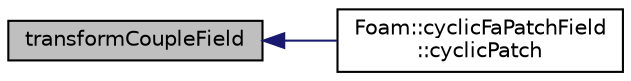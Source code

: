 digraph "transformCoupleField"
{
  bgcolor="transparent";
  edge [fontname="Helvetica",fontsize="10",labelfontname="Helvetica",labelfontsize="10"];
  node [fontname="Helvetica",fontsize="10",shape=record];
  rankdir="LR";
  Node1 [label="transformCoupleField",height=0.2,width=0.4,color="black", fillcolor="grey75", style="filled" fontcolor="black"];
  Node1 -> Node2 [dir="back",color="midnightblue",fontsize="10",style="solid",fontname="Helvetica"];
  Node2 [label="Foam::cyclicFaPatchField\l::cyclicPatch",height=0.2,width=0.4,color="black",URL="$classFoam_1_1cyclicFaPatchField.html#a88ab0a8fb4ac489d40314a1ad4415dbf",tooltip="Return local reference cast into the cyclic patch. "];
}
